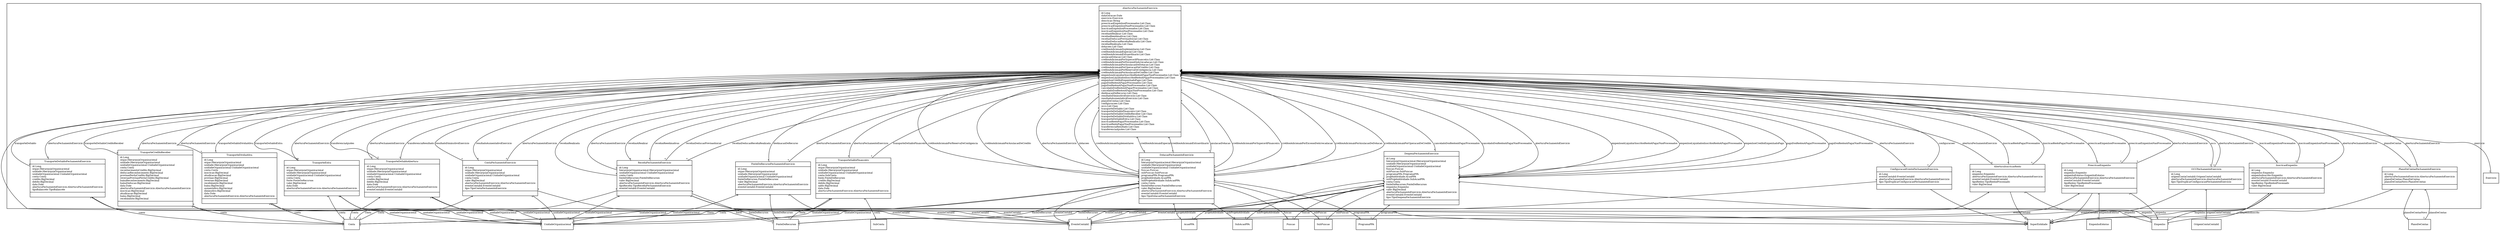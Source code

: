 digraph G{
fontname = "Times-Roman"
fontsize = 8

node [
        fontname = "Times-Roman"
        fontsize = 8
        shape = "record"
]

edge [
        fontname = "Times-Roman"
        fontsize = 8
]

subgraph clusterABERTURA_E_FECHAMENTO_DE_EXERCICIO
{
AberturaFechamentoExercicio [label = "{AberturaFechamentoExercicio|id:Long\ldataGeracao:Date\lexercicio:Exercicio\ldescricao:String\lprescricaoEmpenhosProcessados:List Class\lprescricaoEmpenhosNaoProcessados:List Class\linscricaoEmpenhosProcessados:List Class\linscricaoEmpenhosNaoProcessados:List Class\lreceitasARealizar:List Class\lreceitasReestimativas:List Class\lreceitasDeducaoPrevisaoInicial:List Class\lreceitasDeducaoReceitaRealizada:List Class\lreceitasRealizada:List Class\ldotacoes:List Class\lcreditosAdicionaisSuplementares:List Class\lcreditosAdicionaisEspecial:List Class\lcreditosAdicionaisExtraordinario:List Class\lanulacaoDotacao:List Class\lcretitosAdicionaisPorSuperavitFinanceira:List Class\lcretitosAdicionaisPorExcessoDeArrecadacao:List Class\lcretitosAdicionaisPorAnulacaoDeDotacao:List Class\lcretitosAdicionaisPorOperacaoDeCredito:List Class\lcretitosAdicionaisPorReservaDeContigencia:List Class\lcretitosAdicionaisPorAnulacaoDeCredito:List Class\lempenhosALiquidarInscritosRestoAPagarNaoProcessados:List Class\lempenhosLiquidadosInscritosRestoAPagarProcessados:List Class\lempenhosCreditoEmpenhadoPago:List Class\lpagoDosRestosAPagarProcessados:List Class\lpagoDosRestosAPagarNaoProcessados:List Class\lcanceladoDosRestosAPagarProcessados:List Class\lcanceladoDosRestosAPagarNaoProcessados:List Class\ldestinacaoDeRecurso:List Class\lresultadoDiminutivoExercicio:List Class\lresultadoAumentativoExercicio:List Class\lplanoDeContas:List Class\lconfiguracoes:List Class\loccs:List Class\ltransporteDeSaldo:List Class\ltransporteDeSaldoFinanceiro:List Class\ltransporteDeSaldoCreditoReceber:List Class\ltransporteDeSaldoDividaAtiva:List Class\ltransporteDeSaldoExtra:List Class\linscricaoRestoPagarProcessados:List Class\linscricaoRestoPagarNaoProcessados:List Class\ltransferenciaResultado:List Class\ltransferenciaAjustes:List Class\l|\l}"]
PrescricaoEmpenho [label = "{PrescricaoEmpenho|id:Long\lempenho:Empenho\lempenhoEstorno:EmpenhoEstorno\laberturaFechamentoExercicio:AberturaFechamentoExercicio\leventoContabil:EventoContabil\ltipoRestos:TipoRestosProcessado\lvalor:BigDecimal\l|\l}"]
InscricaoEmpenho [label = "{InscricaoEmpenho|id:Long\lempenho:Empenho\lempenhoInscrito:Empenho\laberturaFechamentoExercicio:AberturaFechamentoExercicio\leventoContabil:EventoContabil\ltipoRestos:TipoRestosProcessado\lvalor:BigDecimal\l|\l}"]
ReceitaFechamentoExercicio [label = "{ReceitaFechamentoExercicio|id:Long\lhierarquiaOrganizacional:HierarquiaOrganizacional\lunidadeOrganizacional:UnidadeOrganizacional\lconta:Conta\lfonteDeRecursos:FonteDeRecursos\lvalor:BigDecimal\laberturaFechamentoExercicio:AberturaFechamentoExercicio\ltipoReceita:TipoReceitaFechamentoExercicio\leventoContabil:EventoContabil\l|\l}"]
DotacaoFechamentoExercicio [label = "{DotacaoFechamentoExercicio|id:Long\lhierarquiaOrganizacional:HierarquiaOrganizacional\lunidade:HierarquiaOrganizacional\lunidadeOrganizacional:UnidadeOrganizacional\lfuncao:Funcao\lsubFuncao:SubFuncao\lprogramaPPA:ProgramaPPA\lprojetoAtividade:AcaoPPA\lsubProjetoAtividade:SubAcaoPPA\lconta:Conta\lfonteDeRecursos:FonteDeRecursos\lvalor:BigDecimal\laberturaFechamentoExercicio:AberturaFechamentoExercicio\leventoContabil:EventoContabil\ltipo:TipoDotacaoFechamentoExercicio\l|\l}"]
DespesaFechamentoExercicio [label = "{DespesaFechamentoExercicio|id:Long\lhierarquiaOrganizacional:HierarquiaOrganizacional\lunidade:HierarquiaOrganizacional\lunidadeOrganizacional:UnidadeOrganizacional\lfuncao:Funcao\lsubFuncao:SubFuncao\lprogramaPPA:ProgramaPPA\lprojetoAtividade:AcaoPPA\lsubProjetoAtividade:SubAcaoPPA\lconta:Conta\lfonteDeRecursos:FonteDeRecursos\lempenho:Empenho\lvalor:BigDecimal\laberturaFechamentoExercicio:AberturaFechamentoExercicio\leventoContabil:EventoContabil\ltipo:TipoDespesaFechamentoExercicio\l|\l}"]
FonteDeRecursoFechamentoExercicio [label = "{FonteDeRecursoFechamentoExercicio|id:Long\lorgao:HierarquiaOrganizacional\lunidade:HierarquiaOrganizacional\lunidadeOrganizacional:UnidadeOrganizacional\lfonteDeRecursos:FonteDeRecursos\lvalor:BigDecimal\laberturaFechamentoExercicio:AberturaFechamentoExercicio\leventoContabil:EventoContabil\l|\l}"]
ContaFechamentoExercicio [label = "{ContaFechamentoExercicio|id:Long\lorgao:HierarquiaOrganizacional\lunidade:HierarquiaOrganizacional\lunidadeOrganizacional:UnidadeOrganizacional\lconta:Conta\lvalor:BigDecimal\laberturaFechamentoExercicio:AberturaFechamentoExercicio\leventoContabil:EventoContabil\ltipo:TipoContaFechamentoExercicio\l|\l}"]
PlanoDeContasFechamentoExercicio [label = "{PlanoDeContasFechamentoExercicio|id:Long\laberturaFechamentoExercicio:AberturaFechamentoExercicio\lplanoDeContas:PlanoDeContas\lplanoDeContasNovo:PlanoDeContas\l|\l}"]
ConfiguracaoEventoFechamentoExercicio [label = "{ConfiguracaoEventoFechamentoExercicio|id:Long\leventoContabil:EventoContabil\laberturaFechamentoExercicio:AberturaFechamentoExercicio\ltipo:TipoDuplicarConfiguracaoFechamentoExercicio\l|\l}"]
OCCFechamentoExercicio [label = "{OCCFechamentoExercicio|id:Long\lorigemContaContabil:OrigemContaContabil\laberturaFechamentoExercicio:AberturaFechamentoExercicio\ltipo:TipoDuplicarConfiguracaoFechamentoExercicio\l|\l}"]
TransporteDeSaldoFechamentoExercicio [label = "{TransporteDeSaldoFechamentoExercicio|id:Long\lorgao:HierarquiaOrganizacional\lunidade:HierarquiaOrganizacional\lunidadeOrganizacional:UnidadeOrganizacional\lconta:Conta\lcredito:BigDecimal\ldebito:BigDecimal\ldata:Date\laberturaFechamentoExercicio:AberturaFechamentoExercicio\ltipoBalancete:TipoBalancete\l|\l}"]
TransporteSaldoFinanceiro [label = "{TransporteSaldoFinanceiro|id:Long\lorgao:HierarquiaOrganizacional\lunidade:HierarquiaOrganizacional\lunidadeOrganizacional:UnidadeOrganizacional\lconta:SubConta\lfonte:FonteDeRecursos\lcredito:BigDecimal\ldebito:BigDecimal\lsaldo:BigDecimal\ldata:Date\laberturaFechamentoExercicio:AberturaFechamentoExercicio\l|\l}"]
TransporteCreditoReceber [label = "{TransporteCreditoReceber|id:Long\lorgao:HierarquiaOrganizacional\lunidade:HierarquiaOrganizacional\lunidadeOrganizacional:UnidadeOrganizacional\lconta:Conta\lreconhecimentoCredito:BigDecimal\ldeducaoReconhecimento:BigDecimal\lprovisaoPerdaCredito:BigDecimal\lreversaoProvisaoPerdaCredito:BigDecimal\lbaixaReconhecimento:BigDecimal\lbaixaDeducao:BigDecimal\ldata:Date\laberturaFechamentoExercicio:AberturaFechamentoExercicio\linscricao:BigDecimal\latualizacao:BigDecimal\lbaixa:BigDecimal\lrecebimento:BigDecimal\l|\l}"]
TransporteDividaAtiva [label = "{TransporteDividaAtiva|id:Long\lorgao:HierarquiaOrganizacional\lunidade:HierarquiaOrganizacional\lunidadeOrganizacional:UnidadeOrganizacional\lconta:Conta\linscricao:BigDecimal\latualizacao:BigDecimal\lprovisao:BigDecimal\lreversao:BigDecimal\lrecebimento:BigDecimal\lbaixa:BigDecimal\laumentativo:BigDecimal\ldiminutivo:BigDecimal\ldata:Date\laberturaFechamentoExercicio:AberturaFechamentoExercicio\l|\l}"]
TransporteExtra [label = "{TransporteExtra|id:Long\lorgao:HierarquiaOrganizacional\lunidade:HierarquiaOrganizacional\lunidadeOrganizacional:UnidadeOrganizacional\lconta:Conta\lfonte:FonteDeRecursos\lvalor:BigDecimal\ldata:Date\laberturaFechamentoExercicio:AberturaFechamentoExercicio\l|\l}"]
AberturaInscricaoResto [label = "{AberturaInscricaoResto|id:Long\lempenho:Empenho\laberturaFechamentoExercicio:AberturaFechamentoExercicio\leventoContabil:EventoContabil\ltipoRestos:TipoRestosProcessado\lvalor:BigDecimal\l|\l}"]
TransporteDeSaldoAbertura [label = "{TransporteDeSaldoAbertura|id:Long\lorgao:HierarquiaOrganizacional\lunidade:HierarquiaOrganizacional\lunidadeOrganizacional:UnidadeOrganizacional\lconta:Conta\lcredito:BigDecimal\ldebito:BigDecimal\ldata:Date\laberturaFechamentoExercicio:AberturaFechamentoExercicio\leventoContabil:EventoContabil\l|\l}"]
}
edge [arrowhead = "none" headlabel = "1" taillabel = "*"] AberturaFechamentoExercicio -> Exercicio [label = "exercicio"]
edge [arrowhead = "none" headlabel = "*" taillabel = "*"] AberturaFechamentoExercicio -> PrescricaoEmpenho [label = "prescricaoEmpenhosProcessados"]
edge [arrowhead = "none" headlabel = "*" taillabel = "*"] AberturaFechamentoExercicio -> PrescricaoEmpenho [label = "prescricaoEmpenhosNaoProcessados"]
edge [arrowhead = "none" headlabel = "*" taillabel = "*"] AberturaFechamentoExercicio -> InscricaoEmpenho [label = "inscricaoEmpenhosProcessados"]
edge [arrowhead = "none" headlabel = "*" taillabel = "*"] AberturaFechamentoExercicio -> InscricaoEmpenho [label = "inscricaoEmpenhosNaoProcessados"]
edge [arrowhead = "none" headlabel = "*" taillabel = "*"] AberturaFechamentoExercicio -> ReceitaFechamentoExercicio [label = "receitasARealizar"]
edge [arrowhead = "none" headlabel = "*" taillabel = "*"] AberturaFechamentoExercicio -> ReceitaFechamentoExercicio [label = "receitasReestimativas"]
edge [arrowhead = "none" headlabel = "*" taillabel = "*"] AberturaFechamentoExercicio -> ReceitaFechamentoExercicio [label = "receitasDeducaoPrevisaoInicial"]
edge [arrowhead = "none" headlabel = "*" taillabel = "*"] AberturaFechamentoExercicio -> ReceitaFechamentoExercicio [label = "receitasDeducaoReceitaRealizada"]
edge [arrowhead = "none" headlabel = "*" taillabel = "*"] AberturaFechamentoExercicio -> ReceitaFechamentoExercicio [label = "receitasRealizada"]
edge [arrowhead = "none" headlabel = "*" taillabel = "*"] AberturaFechamentoExercicio -> DotacaoFechamentoExercicio [label = "dotacoes"]
edge [arrowhead = "none" headlabel = "*" taillabel = "*"] AberturaFechamentoExercicio -> DotacaoFechamentoExercicio [label = "creditosAdicionaisSuplementares"]
edge [arrowhead = "none" headlabel = "*" taillabel = "*"] AberturaFechamentoExercicio -> DotacaoFechamentoExercicio [label = "creditosAdicionaisEspecial"]
edge [arrowhead = "none" headlabel = "*" taillabel = "*"] AberturaFechamentoExercicio -> DotacaoFechamentoExercicio [label = "creditosAdicionaisExtraordinario"]
edge [arrowhead = "none" headlabel = "*" taillabel = "*"] AberturaFechamentoExercicio -> DotacaoFechamentoExercicio [label = "anulacaoDotacao"]
edge [arrowhead = "none" headlabel = "*" taillabel = "*"] AberturaFechamentoExercicio -> DotacaoFechamentoExercicio [label = "cretitosAdicionaisPorSuperavitFinanceira"]
edge [arrowhead = "none" headlabel = "*" taillabel = "*"] AberturaFechamentoExercicio -> DotacaoFechamentoExercicio [label = "cretitosAdicionaisPorExcessoDeArrecadacao"]
edge [arrowhead = "none" headlabel = "*" taillabel = "*"] AberturaFechamentoExercicio -> DotacaoFechamentoExercicio [label = "cretitosAdicionaisPorAnulacaoDeDotacao"]
edge [arrowhead = "none" headlabel = "*" taillabel = "*"] AberturaFechamentoExercicio -> DotacaoFechamentoExercicio [label = "cretitosAdicionaisPorOperacaoDeCredito"]
edge [arrowhead = "none" headlabel = "*" taillabel = "*"] AberturaFechamentoExercicio -> DotacaoFechamentoExercicio [label = "cretitosAdicionaisPorReservaDeContigencia"]
edge [arrowhead = "none" headlabel = "*" taillabel = "*"] AberturaFechamentoExercicio -> DotacaoFechamentoExercicio [label = "cretitosAdicionaisPorAnulacaoDeCredito"]
edge [arrowhead = "none" headlabel = "*" taillabel = "*"] AberturaFechamentoExercicio -> DespesaFechamentoExercicio [label = "empenhosALiquidarInscritosRestoAPagarNaoProcessados"]
edge [arrowhead = "none" headlabel = "*" taillabel = "*"] AberturaFechamentoExercicio -> DespesaFechamentoExercicio [label = "empenhosLiquidadosInscritosRestoAPagarProcessados"]
edge [arrowhead = "none" headlabel = "*" taillabel = "*"] AberturaFechamentoExercicio -> DespesaFechamentoExercicio [label = "empenhosCreditoEmpenhadoPago"]
edge [arrowhead = "none" headlabel = "*" taillabel = "*"] AberturaFechamentoExercicio -> DespesaFechamentoExercicio [label = "pagoDosRestosAPagarProcessados"]
edge [arrowhead = "none" headlabel = "*" taillabel = "*"] AberturaFechamentoExercicio -> DespesaFechamentoExercicio [label = "pagoDosRestosAPagarNaoProcessados"]
edge [arrowhead = "none" headlabel = "*" taillabel = "*"] AberturaFechamentoExercicio -> DespesaFechamentoExercicio [label = "canceladoDosRestosAPagarProcessados"]
edge [arrowhead = "none" headlabel = "*" taillabel = "*"] AberturaFechamentoExercicio -> DespesaFechamentoExercicio [label = "canceladoDosRestosAPagarNaoProcessados"]
edge [arrowhead = "none" headlabel = "*" taillabel = "*"] AberturaFechamentoExercicio -> FonteDeRecursoFechamentoExercicio [label = "destinacaoDeRecurso"]
edge [arrowhead = "none" headlabel = "*" taillabel = "*"] AberturaFechamentoExercicio -> ContaFechamentoExercicio [label = "resultadoDiminutivoExercicio"]
edge [arrowhead = "none" headlabel = "*" taillabel = "*"] AberturaFechamentoExercicio -> ContaFechamentoExercicio [label = "resultadoAumentativoExercicio"]
edge [arrowhead = "none" headlabel = "*" taillabel = "*"] AberturaFechamentoExercicio -> PlanoDeContasFechamentoExercicio [label = "planoDeContas"]
edge [arrowhead = "none" headlabel = "*" taillabel = "*"] AberturaFechamentoExercicio -> ConfiguracaoEventoFechamentoExercicio [label = "configuracoes"]
edge [arrowhead = "none" headlabel = "*" taillabel = "*"] AberturaFechamentoExercicio -> OCCFechamentoExercicio [label = "occs"]
edge [arrowhead = "none" headlabel = "*" taillabel = "*"] AberturaFechamentoExercicio -> TransporteDeSaldoFechamentoExercicio [label = "transporteDeSaldo"]
edge [arrowhead = "none" headlabel = "*" taillabel = "*"] AberturaFechamentoExercicio -> TransporteSaldoFinanceiro [label = "transporteDeSaldoFinanceiro"]
edge [arrowhead = "none" headlabel = "*" taillabel = "*"] AberturaFechamentoExercicio -> TransporteCreditoReceber [label = "transporteDeSaldoCreditoReceber"]
edge [arrowhead = "none" headlabel = "*" taillabel = "*"] AberturaFechamentoExercicio -> TransporteDividaAtiva [label = "transporteDeSaldoDividaAtiva"]
edge [arrowhead = "none" headlabel = "*" taillabel = "*"] AberturaFechamentoExercicio -> TransporteExtra [label = "transporteDeSaldoExtra"]
edge [arrowhead = "none" headlabel = "*" taillabel = "*"] AberturaFechamentoExercicio -> AberturaInscricaoResto [label = "inscricaoRestoPagarProcessados"]
edge [arrowhead = "none" headlabel = "*" taillabel = "*"] AberturaFechamentoExercicio -> AberturaInscricaoResto [label = "inscricaoRestoPagarNaoProcessados"]
edge [arrowhead = "none" headlabel = "*" taillabel = "*"] AberturaFechamentoExercicio -> TransporteDeSaldoAbertura [label = "transferenciaResultado"]
edge [arrowhead = "none" headlabel = "*" taillabel = "*"] AberturaFechamentoExercicio -> TransporteDeSaldoAbertura [label = "transferenciaAjustes"]
edge [ arrowhead = "empty" headlabel = "" taillabel = ""] AberturaFechamentoExercicio -> SuperEntidade
edge [arrowhead = "none" headlabel = "1" taillabel = "*"] PrescricaoEmpenho -> Empenho [label = "empenho"]
edge [arrowhead = "none" headlabel = "1" taillabel = "*"] PrescricaoEmpenho -> EmpenhoEstorno [label = "empenhoEstorno"]
edge [arrowhead = "none" headlabel = "1" taillabel = "*"] PrescricaoEmpenho -> AberturaFechamentoExercicio [label = "aberturaFechamentoExercicio"]
edge [arrowhead = "none" headlabel = "1" taillabel = "*"] PrescricaoEmpenho -> EventoContabil [label = "eventoContabil"]
edge [ arrowhead = "empty" headlabel = "" taillabel = ""] PrescricaoEmpenho -> SuperEntidade
edge [arrowhead = "none" headlabel = "1" taillabel = "*"] InscricaoEmpenho -> Empenho [label = "empenho"]
edge [arrowhead = "none" headlabel = "1" taillabel = "*"] InscricaoEmpenho -> Empenho [label = "empenhoInscrito"]
edge [arrowhead = "none" headlabel = "1" taillabel = "*"] InscricaoEmpenho -> AberturaFechamentoExercicio [label = "aberturaFechamentoExercicio"]
edge [arrowhead = "none" headlabel = "1" taillabel = "*"] InscricaoEmpenho -> EventoContabil [label = "eventoContabil"]
edge [ arrowhead = "empty" headlabel = "" taillabel = ""] InscricaoEmpenho -> SuperEntidade
edge [arrowhead = "none" headlabel = "1" taillabel = "*"] ReceitaFechamentoExercicio -> UnidadeOrganizacional [label = "unidadeOrganizacional"]
edge [arrowhead = "none" headlabel = "1" taillabel = "*"] ReceitaFechamentoExercicio -> Conta [label = "conta"]
edge [arrowhead = "none" headlabel = "1" taillabel = "*"] ReceitaFechamentoExercicio -> FonteDeRecursos [label = "fonteDeRecursos"]
edge [arrowhead = "none" headlabel = "1" taillabel = "*"] ReceitaFechamentoExercicio -> AberturaFechamentoExercicio [label = "aberturaFechamentoExercicio"]
edge [arrowhead = "none" headlabel = "1" taillabel = "*"] ReceitaFechamentoExercicio -> EventoContabil [label = "eventoContabil"]
edge [ arrowhead = "empty" headlabel = "" taillabel = ""] ReceitaFechamentoExercicio -> SuperEntidade
edge [arrowhead = "none" headlabel = "1" taillabel = "*"] DotacaoFechamentoExercicio -> UnidadeOrganizacional [label = "unidadeOrganizacional"]
edge [arrowhead = "none" headlabel = "1" taillabel = "*"] DotacaoFechamentoExercicio -> Funcao [label = "funcao"]
edge [arrowhead = "none" headlabel = "1" taillabel = "*"] DotacaoFechamentoExercicio -> SubFuncao [label = "subFuncao"]
edge [arrowhead = "none" headlabel = "1" taillabel = "*"] DotacaoFechamentoExercicio -> ProgramaPPA [label = "programaPPA"]
edge [arrowhead = "none" headlabel = "1" taillabel = "*"] DotacaoFechamentoExercicio -> AcaoPPA [label = "projetoAtividade"]
edge [arrowhead = "none" headlabel = "1" taillabel = "*"] DotacaoFechamentoExercicio -> SubAcaoPPA [label = "subProjetoAtividade"]
edge [arrowhead = "none" headlabel = "1" taillabel = "*"] DotacaoFechamentoExercicio -> Conta [label = "conta"]
edge [arrowhead = "none" headlabel = "1" taillabel = "*"] DotacaoFechamentoExercicio -> FonteDeRecursos [label = "fonteDeRecursos"]
edge [arrowhead = "none" headlabel = "1" taillabel = "*"] DotacaoFechamentoExercicio -> AberturaFechamentoExercicio [label = "aberturaFechamentoExercicio"]
edge [arrowhead = "none" headlabel = "1" taillabel = "*"] DotacaoFechamentoExercicio -> EventoContabil [label = "eventoContabil"]
edge [arrowhead = "none" headlabel = "1" taillabel = "*"] DespesaFechamentoExercicio -> UnidadeOrganizacional [label = "unidadeOrganizacional"]
edge [arrowhead = "none" headlabel = "1" taillabel = "*"] DespesaFechamentoExercicio -> Funcao [label = "funcao"]
edge [arrowhead = "none" headlabel = "1" taillabel = "*"] DespesaFechamentoExercicio -> SubFuncao [label = "subFuncao"]
edge [arrowhead = "none" headlabel = "1" taillabel = "*"] DespesaFechamentoExercicio -> ProgramaPPA [label = "programaPPA"]
edge [arrowhead = "none" headlabel = "1" taillabel = "*"] DespesaFechamentoExercicio -> AcaoPPA [label = "projetoAtividade"]
edge [arrowhead = "none" headlabel = "1" taillabel = "*"] DespesaFechamentoExercicio -> SubAcaoPPA [label = "subProjetoAtividade"]
edge [arrowhead = "none" headlabel = "1" taillabel = "*"] DespesaFechamentoExercicio -> Conta [label = "conta"]
edge [arrowhead = "none" headlabel = "1" taillabel = "*"] DespesaFechamentoExercicio -> FonteDeRecursos [label = "fonteDeRecursos"]
edge [arrowhead = "none" headlabel = "1" taillabel = "*"] DespesaFechamentoExercicio -> Empenho [label = "empenho"]
edge [arrowhead = "none" headlabel = "1" taillabel = "*"] DespesaFechamentoExercicio -> AberturaFechamentoExercicio [label = "aberturaFechamentoExercicio"]
edge [arrowhead = "none" headlabel = "1" taillabel = "*"] DespesaFechamentoExercicio -> EventoContabil [label = "eventoContabil"]
edge [arrowhead = "none" headlabel = "1" taillabel = "*"] FonteDeRecursoFechamentoExercicio -> UnidadeOrganizacional [label = "unidadeOrganizacional"]
edge [arrowhead = "none" headlabel = "1" taillabel = "*"] FonteDeRecursoFechamentoExercicio -> FonteDeRecursos [label = "fonteDeRecursos"]
edge [arrowhead = "none" headlabel = "1" taillabel = "*"] FonteDeRecursoFechamentoExercicio -> AberturaFechamentoExercicio [label = "aberturaFechamentoExercicio"]
edge [arrowhead = "none" headlabel = "1" taillabel = "*"] FonteDeRecursoFechamentoExercicio -> EventoContabil [label = "eventoContabil"]
edge [arrowhead = "none" headlabel = "1" taillabel = "*"] ContaFechamentoExercicio -> UnidadeOrganizacional [label = "unidadeOrganizacional"]
edge [arrowhead = "none" headlabel = "1" taillabel = "*"] ContaFechamentoExercicio -> Conta [label = "conta"]
edge [arrowhead = "none" headlabel = "1" taillabel = "*"] ContaFechamentoExercicio -> AberturaFechamentoExercicio [label = "aberturaFechamentoExercicio"]
edge [arrowhead = "none" headlabel = "1" taillabel = "*"] ContaFechamentoExercicio -> EventoContabil [label = "eventoContabil"]
edge [arrowhead = "none" headlabel = "1" taillabel = "*"] PlanoDeContasFechamentoExercicio -> AberturaFechamentoExercicio [label = "aberturaFechamentoExercicio"]
edge [arrowhead = "none" headlabel = "1" taillabel = "*"] PlanoDeContasFechamentoExercicio -> PlanoDeContas [label = "planoDeContas"]
edge [arrowhead = "none" headlabel = "1" taillabel = "*"] PlanoDeContasFechamentoExercicio -> PlanoDeContas [label = "planoDeContasNovo"]
edge [ arrowhead = "empty" headlabel = "" taillabel = ""] PlanoDeContasFechamentoExercicio -> SuperEntidade
edge [arrowhead = "none" headlabel = "1" taillabel = "*"] ConfiguracaoEventoFechamentoExercicio -> EventoContabil [label = "eventoContabil"]
edge [arrowhead = "none" headlabel = "1" taillabel = "*"] ConfiguracaoEventoFechamentoExercicio -> AberturaFechamentoExercicio [label = "aberturaFechamentoExercicio"]
edge [ arrowhead = "empty" headlabel = "" taillabel = ""] ConfiguracaoEventoFechamentoExercicio -> SuperEntidade
edge [arrowhead = "none" headlabel = "1" taillabel = "*"] OCCFechamentoExercicio -> OrigemContaContabil [label = "origemContaContabil"]
edge [arrowhead = "none" headlabel = "1" taillabel = "*"] OCCFechamentoExercicio -> AberturaFechamentoExercicio [label = "aberturaFechamentoExercicio"]
edge [ arrowhead = "empty" headlabel = "" taillabel = ""] OCCFechamentoExercicio -> SuperEntidade
edge [arrowhead = "none" headlabel = "1" taillabel = "*"] TransporteDeSaldoFechamentoExercicio -> UnidadeOrganizacional [label = "unidadeOrganizacional"]
edge [arrowhead = "none" headlabel = "1" taillabel = "*"] TransporteDeSaldoFechamentoExercicio -> Conta [label = "conta"]
edge [arrowhead = "none" headlabel = "1" taillabel = "*"] TransporteDeSaldoFechamentoExercicio -> AberturaFechamentoExercicio [label = "aberturaFechamentoExercicio"]
edge [arrowhead = "none" headlabel = "1" taillabel = "*"] TransporteSaldoFinanceiro -> UnidadeOrganizacional [label = "unidadeOrganizacional"]
edge [arrowhead = "none" headlabel = "1" taillabel = "*"] TransporteSaldoFinanceiro -> SubConta [label = "conta"]
edge [arrowhead = "none" headlabel = "1" taillabel = "*"] TransporteSaldoFinanceiro -> FonteDeRecursos [label = "fonte"]
edge [arrowhead = "none" headlabel = "1" taillabel = "*"] TransporteSaldoFinanceiro -> AberturaFechamentoExercicio [label = "aberturaFechamentoExercicio"]
edge [arrowhead = "none" headlabel = "1" taillabel = "*"] TransporteCreditoReceber -> UnidadeOrganizacional [label = "unidadeOrganizacional"]
edge [arrowhead = "none" headlabel = "1" taillabel = "*"] TransporteCreditoReceber -> Conta [label = "conta"]
edge [arrowhead = "none" headlabel = "1" taillabel = "*"] TransporteCreditoReceber -> AberturaFechamentoExercicio [label = "aberturaFechamentoExercicio"]
edge [arrowhead = "none" headlabel = "1" taillabel = "*"] TransporteDividaAtiva -> UnidadeOrganizacional [label = "unidadeOrganizacional"]
edge [arrowhead = "none" headlabel = "1" taillabel = "*"] TransporteDividaAtiva -> Conta [label = "conta"]
edge [arrowhead = "none" headlabel = "1" taillabel = "*"] TransporteDividaAtiva -> AberturaFechamentoExercicio [label = "aberturaFechamentoExercicio"]
edge [arrowhead = "none" headlabel = "1" taillabel = "*"] TransporteExtra -> UnidadeOrganizacional [label = "unidadeOrganizacional"]
edge [arrowhead = "none" headlabel = "1" taillabel = "*"] TransporteExtra -> Conta [label = "conta"]
edge [arrowhead = "none" headlabel = "1" taillabel = "*"] TransporteExtra -> FonteDeRecursos [label = "fonte"]
edge [arrowhead = "none" headlabel = "1" taillabel = "*"] TransporteExtra -> AberturaFechamentoExercicio [label = "aberturaFechamentoExercicio"]
edge [arrowhead = "none" headlabel = "1" taillabel = "*"] AberturaInscricaoResto -> Empenho [label = "empenho"]
edge [arrowhead = "none" headlabel = "1" taillabel = "*"] AberturaInscricaoResto -> AberturaFechamentoExercicio [label = "aberturaFechamentoExercicio"]
edge [arrowhead = "none" headlabel = "1" taillabel = "*"] AberturaInscricaoResto -> EventoContabil [label = "eventoContabil"]
edge [ arrowhead = "empty" headlabel = "" taillabel = ""] AberturaInscricaoResto -> SuperEntidade
edge [arrowhead = "none" headlabel = "1" taillabel = "*"] TransporteDeSaldoAbertura -> UnidadeOrganizacional [label = "unidadeOrganizacional"]
edge [arrowhead = "none" headlabel = "1" taillabel = "*"] TransporteDeSaldoAbertura -> Conta [label = "conta"]
edge [arrowhead = "none" headlabel = "1" taillabel = "*"] TransporteDeSaldoAbertura -> AberturaFechamentoExercicio [label = "aberturaFechamentoExercicio"]
edge [arrowhead = "none" headlabel = "1" taillabel = "*"] TransporteDeSaldoAbertura -> EventoContabil [label = "eventoContabil"]
}
